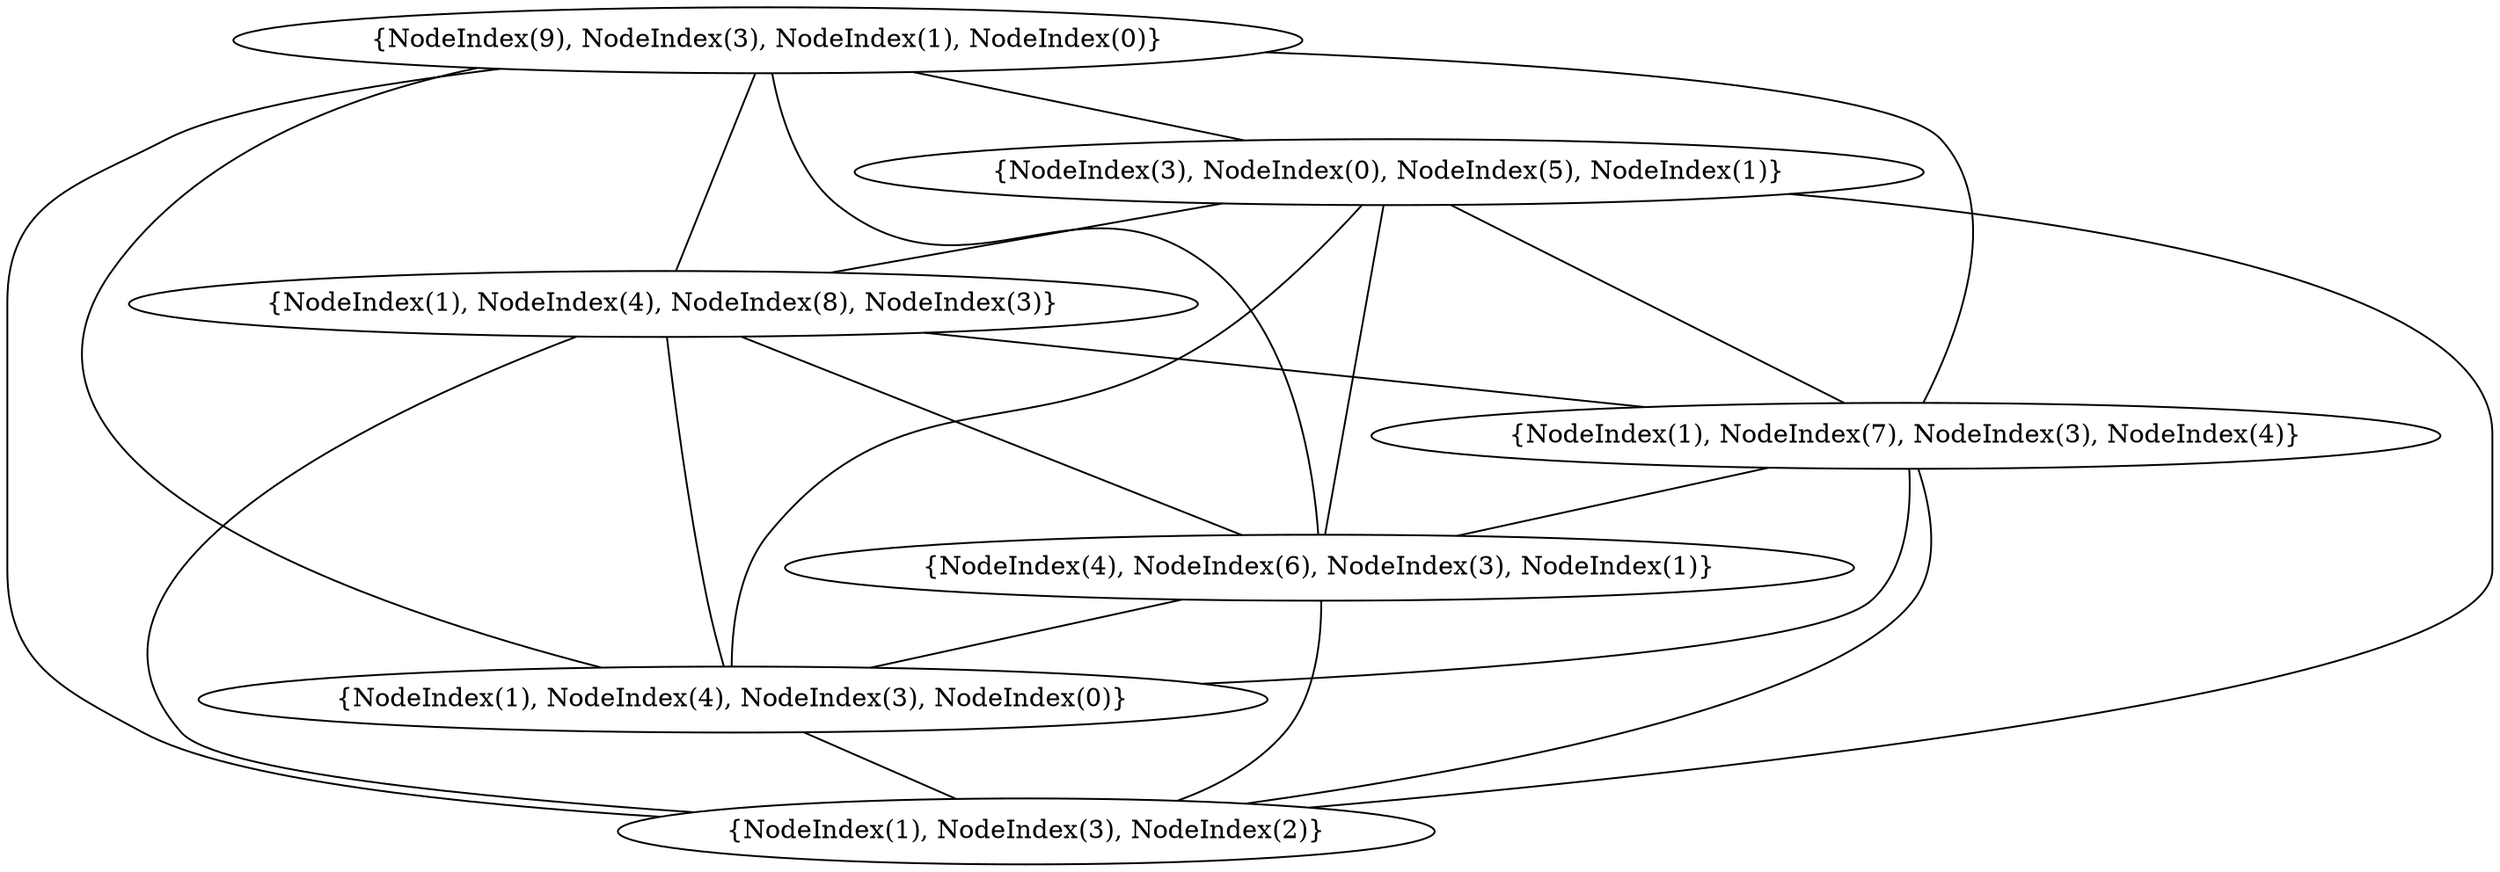 graph {
    0 [ label = "{NodeIndex(1), NodeIndex(3), NodeIndex(2)}" ]
    1 [ label = "{NodeIndex(1), NodeIndex(4), NodeIndex(3), NodeIndex(0)}" ]
    2 [ label = "{NodeIndex(4), NodeIndex(6), NodeIndex(3), NodeIndex(1)}" ]
    3 [ label = "{NodeIndex(1), NodeIndex(7), NodeIndex(3), NodeIndex(4)}" ]
    4 [ label = "{NodeIndex(1), NodeIndex(4), NodeIndex(8), NodeIndex(3)}" ]
    5 [ label = "{NodeIndex(3), NodeIndex(0), NodeIndex(5), NodeIndex(1)}" ]
    6 [ label = "{NodeIndex(9), NodeIndex(3), NodeIndex(1), NodeIndex(0)}" ]
    1 -- 0 [ ]
    2 -- 0 [ ]
    2 -- 1 [ ]
    3 -- 0 [ ]
    3 -- 1 [ ]
    3 -- 2 [ ]
    4 -- 0 [ ]
    4 -- 1 [ ]
    4 -- 2 [ ]
    4 -- 3 [ ]
    5 -- 0 [ ]
    5 -- 1 [ ]
    5 -- 2 [ ]
    5 -- 3 [ ]
    5 -- 4 [ ]
    6 -- 0 [ ]
    6 -- 1 [ ]
    6 -- 2 [ ]
    6 -- 3 [ ]
    6 -- 4 [ ]
    6 -- 5 [ ]
}
